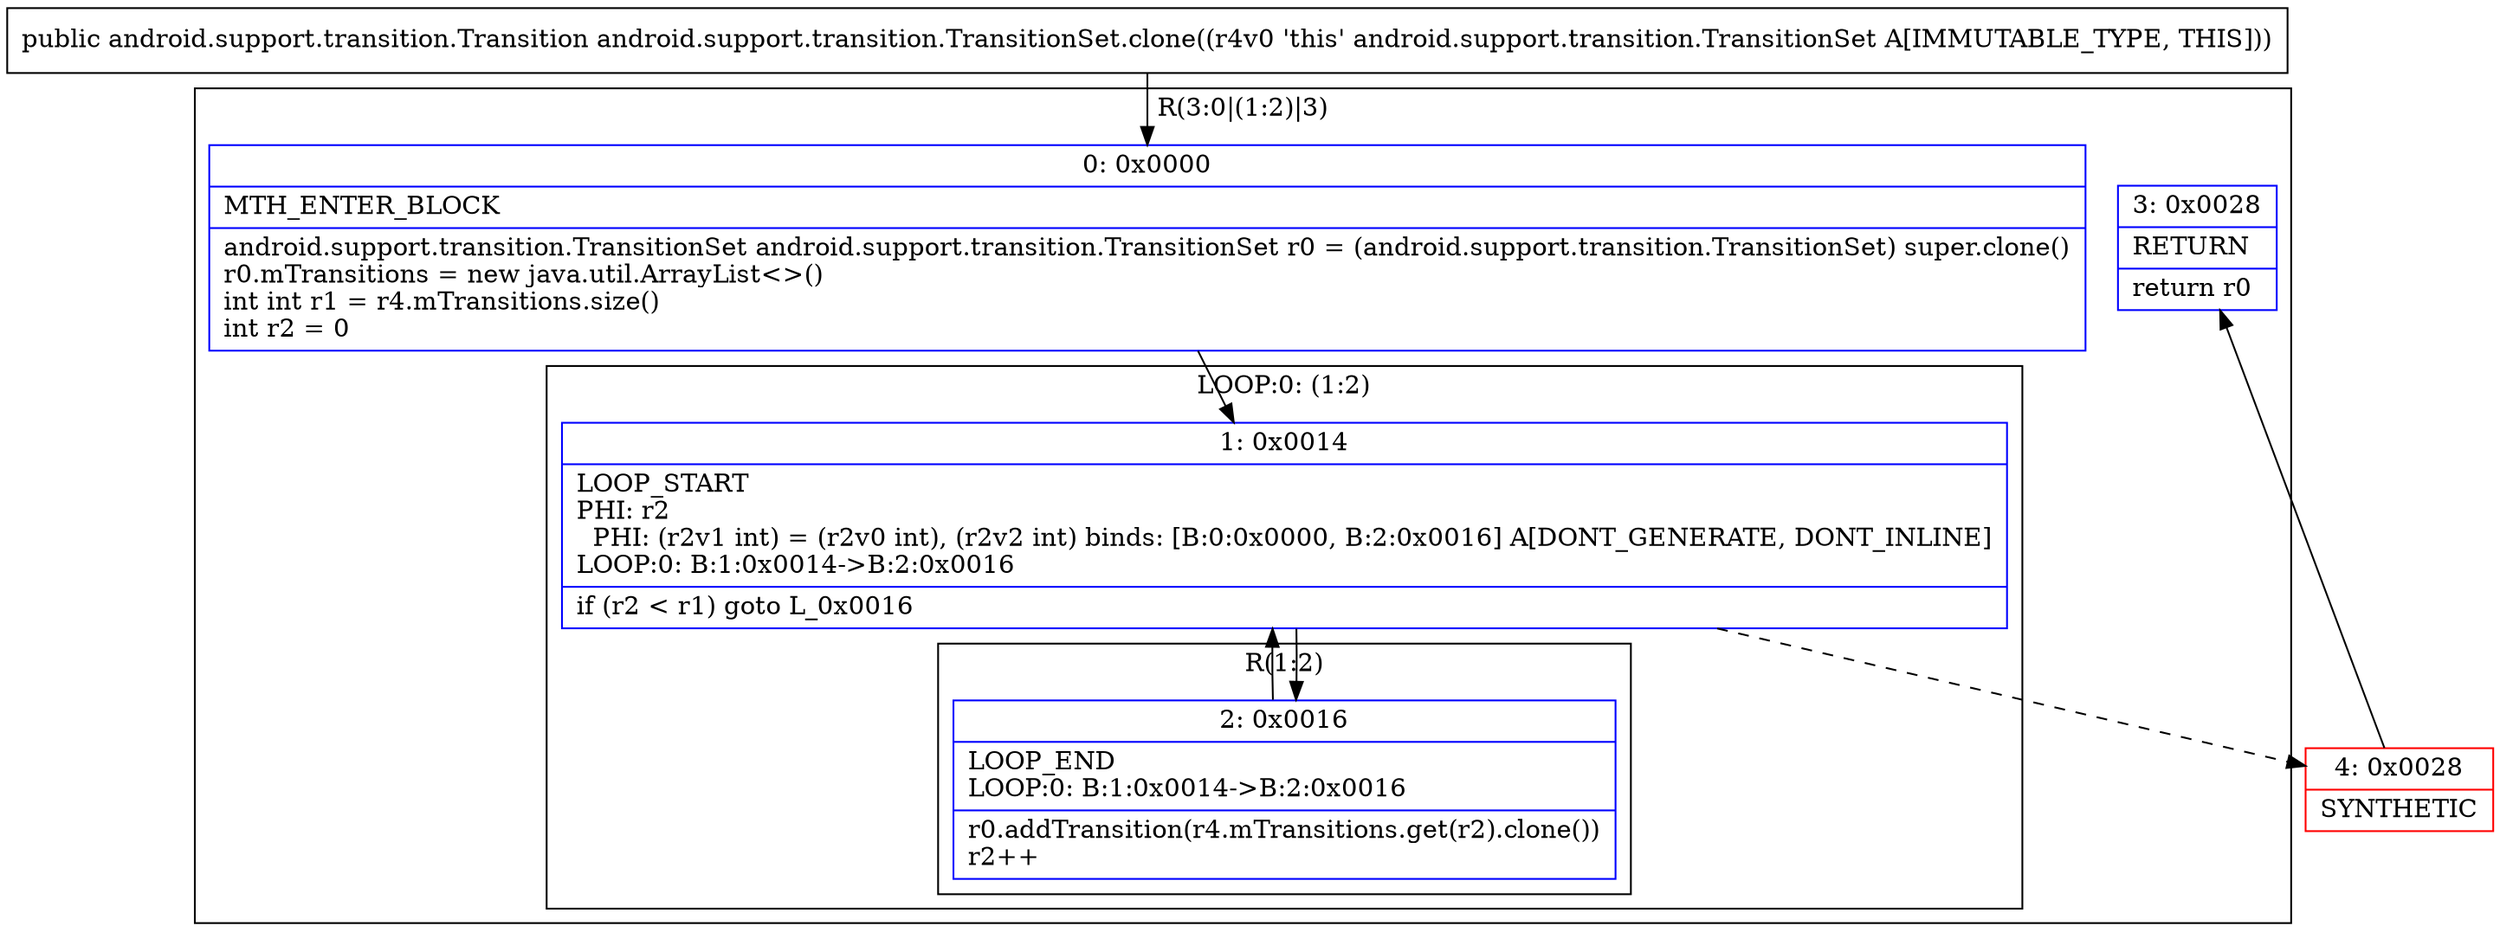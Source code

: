 digraph "CFG forandroid.support.transition.TransitionSet.clone()Landroid\/support\/transition\/Transition;" {
subgraph cluster_Region_56300848 {
label = "R(3:0|(1:2)|3)";
node [shape=record,color=blue];
Node_0 [shape=record,label="{0\:\ 0x0000|MTH_ENTER_BLOCK\l|android.support.transition.TransitionSet android.support.transition.TransitionSet r0 = (android.support.transition.TransitionSet) super.clone()\lr0.mTransitions = new java.util.ArrayList\<\>()\lint int r1 = r4.mTransitions.size()\lint r2 = 0\l}"];
subgraph cluster_LoopRegion_237304179 {
label = "LOOP:0: (1:2)";
node [shape=record,color=blue];
Node_1 [shape=record,label="{1\:\ 0x0014|LOOP_START\lPHI: r2 \l  PHI: (r2v1 int) = (r2v0 int), (r2v2 int) binds: [B:0:0x0000, B:2:0x0016] A[DONT_GENERATE, DONT_INLINE]\lLOOP:0: B:1:0x0014\-\>B:2:0x0016\l|if (r2 \< r1) goto L_0x0016\l}"];
subgraph cluster_Region_1415697464 {
label = "R(1:2)";
node [shape=record,color=blue];
Node_2 [shape=record,label="{2\:\ 0x0016|LOOP_END\lLOOP:0: B:1:0x0014\-\>B:2:0x0016\l|r0.addTransition(r4.mTransitions.get(r2).clone())\lr2++\l}"];
}
}
Node_3 [shape=record,label="{3\:\ 0x0028|RETURN\l|return r0\l}"];
}
Node_4 [shape=record,color=red,label="{4\:\ 0x0028|SYNTHETIC\l}"];
MethodNode[shape=record,label="{public android.support.transition.Transition android.support.transition.TransitionSet.clone((r4v0 'this' android.support.transition.TransitionSet A[IMMUTABLE_TYPE, THIS])) }"];
MethodNode -> Node_0;
Node_0 -> Node_1;
Node_1 -> Node_2;
Node_1 -> Node_4[style=dashed];
Node_2 -> Node_1;
Node_4 -> Node_3;
}

